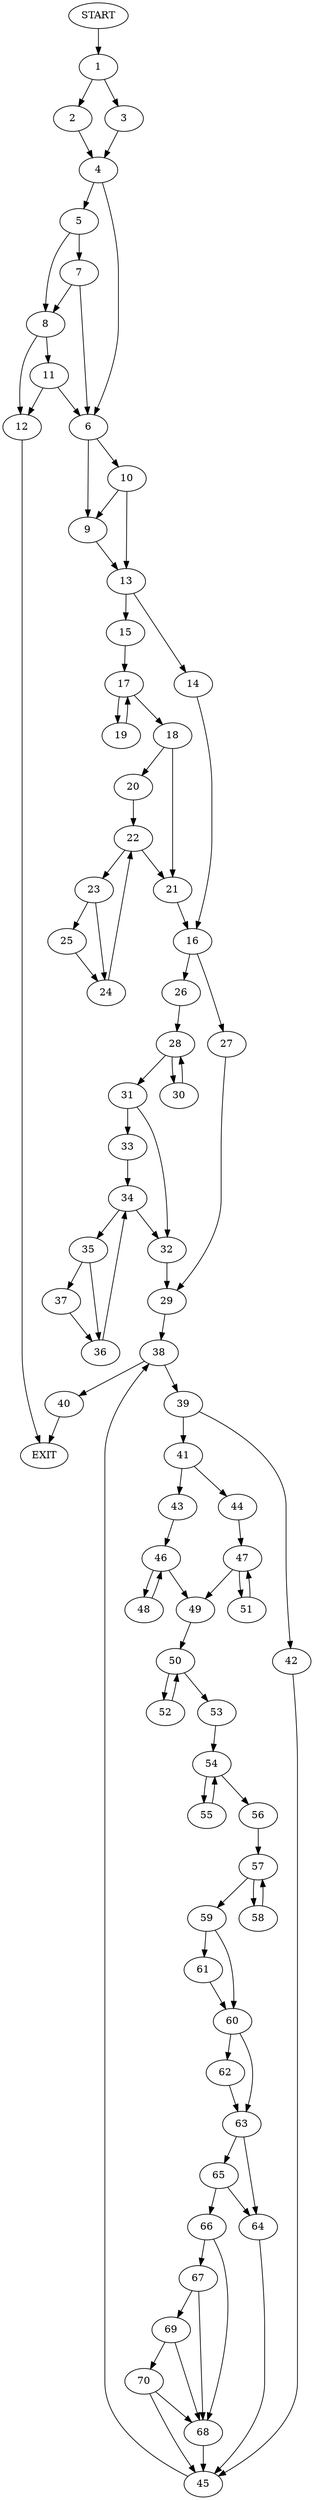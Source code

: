 digraph {
0 [label="START"]
71 [label="EXIT"]
0 -> 1
1 -> 2
1 -> 3
2 -> 4
3 -> 4
4 -> 5
4 -> 6
5 -> 7
5 -> 8
6 -> 9
6 -> 10
7 -> 6
7 -> 8
8 -> 11
8 -> 12
12 -> 71
11 -> 6
11 -> 12
10 -> 13
10 -> 9
9 -> 13
13 -> 14
13 -> 15
14 -> 16
15 -> 17
17 -> 18
17 -> 19
19 -> 17
18 -> 20
18 -> 21
20 -> 22
21 -> 16
22 -> 23
22 -> 21
23 -> 24
23 -> 25
25 -> 24
24 -> 22
16 -> 26
16 -> 27
26 -> 28
27 -> 29
28 -> 30
28 -> 31
31 -> 32
31 -> 33
30 -> 28
32 -> 29
33 -> 34
34 -> 32
34 -> 35
35 -> 36
35 -> 37
36 -> 34
37 -> 36
29 -> 38
38 -> 39
38 -> 40
40 -> 71
39 -> 41
39 -> 42
41 -> 43
41 -> 44
42 -> 45
45 -> 38
43 -> 46
44 -> 47
46 -> 48
46 -> 49
48 -> 46
49 -> 50
47 -> 49
47 -> 51
51 -> 47
50 -> 52
50 -> 53
52 -> 50
53 -> 54
54 -> 55
54 -> 56
56 -> 57
55 -> 54
57 -> 58
57 -> 59
58 -> 57
59 -> 60
59 -> 61
61 -> 60
60 -> 62
60 -> 63
62 -> 63
63 -> 64
63 -> 65
64 -> 45
65 -> 64
65 -> 66
66 -> 67
66 -> 68
67 -> 69
67 -> 68
68 -> 45
69 -> 70
69 -> 68
70 -> 45
70 -> 68
}
